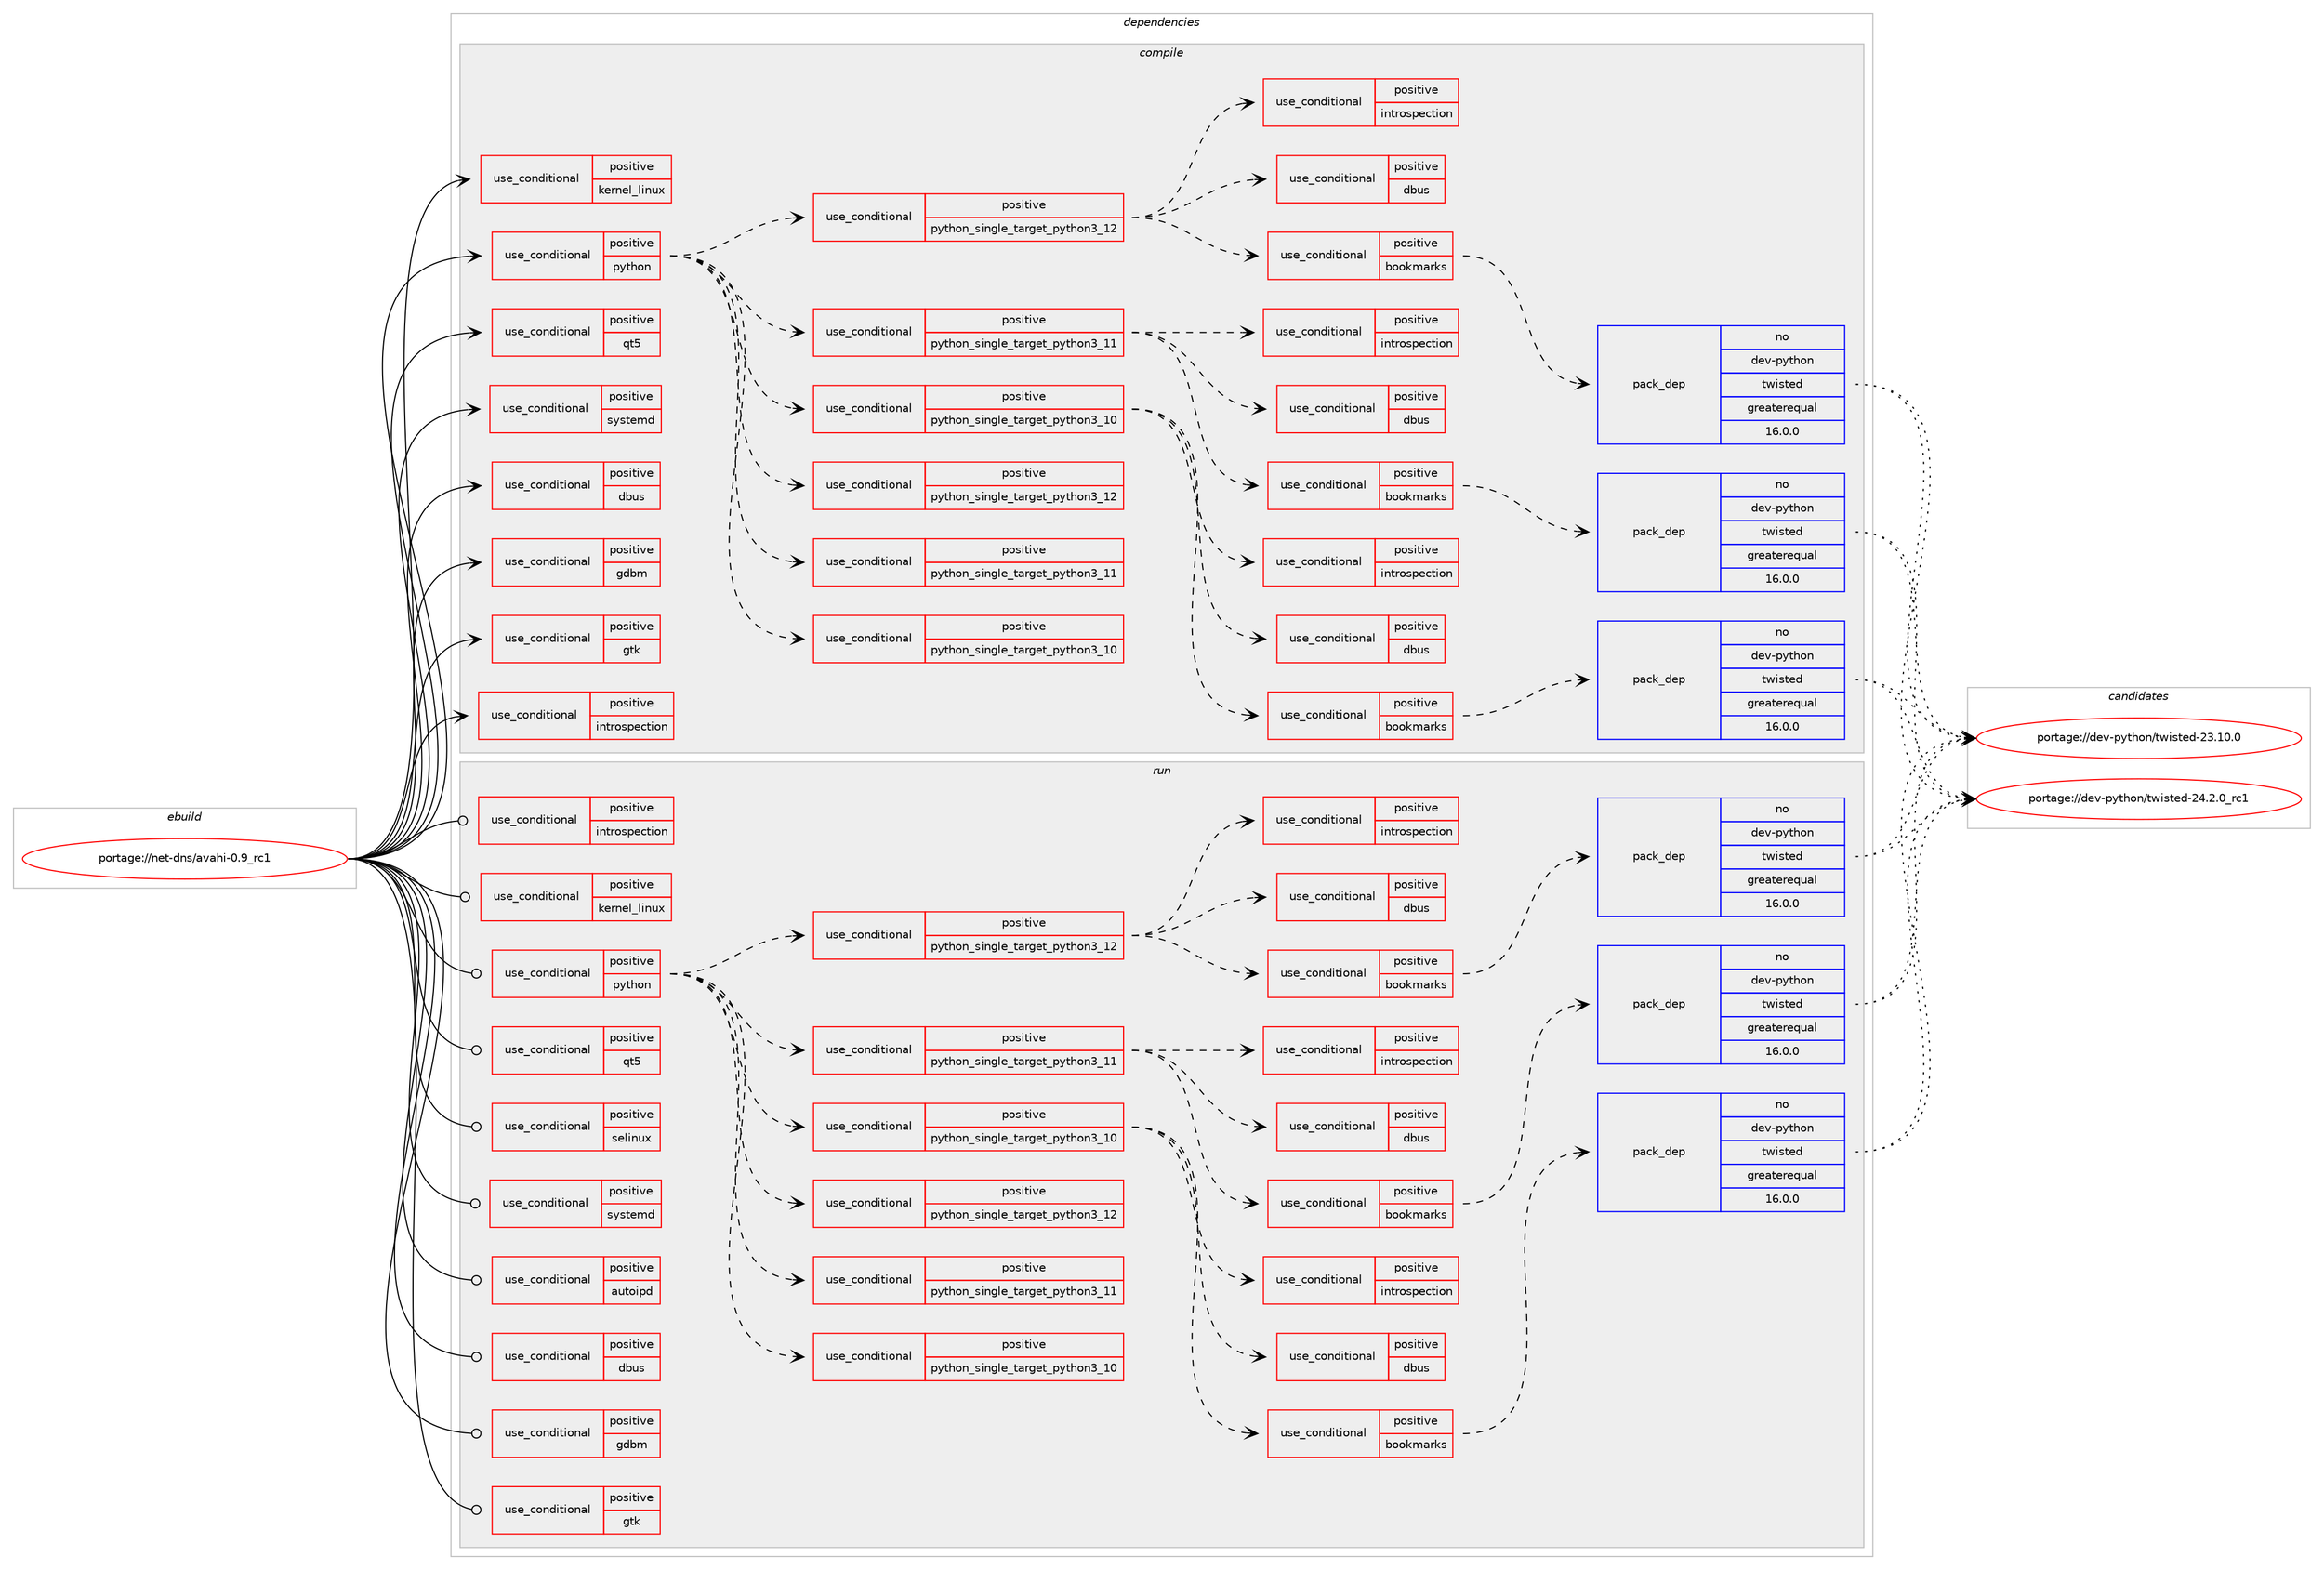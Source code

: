 digraph prolog {

# *************
# Graph options
# *************

newrank=true;
concentrate=true;
compound=true;
graph [rankdir=LR,fontname=Helvetica,fontsize=10,ranksep=1.5];#, ranksep=2.5, nodesep=0.2];
edge  [arrowhead=vee];
node  [fontname=Helvetica,fontsize=10];

# **********
# The ebuild
# **********

subgraph cluster_leftcol {
color=gray;
rank=same;
label=<<i>ebuild</i>>;
id [label="portage://net-dns/avahi-0.9_rc1", color=red, width=4, href="../net-dns/avahi-0.9_rc1.svg"];
}

# ****************
# The dependencies
# ****************

subgraph cluster_midcol {
color=gray;
label=<<i>dependencies</i>>;
subgraph cluster_compile {
fillcolor="#eeeeee";
style=filled;
label=<<i>compile</i>>;
subgraph cond710 {
dependency856 [label=<<TABLE BORDER="0" CELLBORDER="1" CELLSPACING="0" CELLPADDING="4"><TR><TD ROWSPAN="3" CELLPADDING="10">use_conditional</TD></TR><TR><TD>positive</TD></TR><TR><TD>dbus</TD></TR></TABLE>>, shape=none, color=red];
# *** BEGIN UNKNOWN DEPENDENCY TYPE (TODO) ***
# dependency856 -> package_dependency(portage://net-dns/avahi-0.9_rc1,install,no,sys-apps,dbus,none,[,,],[],[use(optenable(abi_x86_32),negative),use(optenable(abi_x86_64),negative),use(optenable(abi_x86_x32),negative),use(optenable(abi_mips_n32),negative),use(optenable(abi_mips_n64),negative),use(optenable(abi_mips_o32),negative),use(optenable(abi_s390_32),negative),use(optenable(abi_s390_64),negative)])
# *** END UNKNOWN DEPENDENCY TYPE (TODO) ***

}
id:e -> dependency856:w [weight=20,style="solid",arrowhead="vee"];
subgraph cond711 {
dependency857 [label=<<TABLE BORDER="0" CELLBORDER="1" CELLSPACING="0" CELLPADDING="4"><TR><TD ROWSPAN="3" CELLPADDING="10">use_conditional</TD></TR><TR><TD>positive</TD></TR><TR><TD>gdbm</TD></TR></TABLE>>, shape=none, color=red];
# *** BEGIN UNKNOWN DEPENDENCY TYPE (TODO) ***
# dependency857 -> package_dependency(portage://net-dns/avahi-0.9_rc1,install,no,sys-libs,gdbm,none,[,,],any_same_slot,[use(optenable(abi_x86_32),negative),use(optenable(abi_x86_64),negative),use(optenable(abi_x86_x32),negative),use(optenable(abi_mips_n32),negative),use(optenable(abi_mips_n64),negative),use(optenable(abi_mips_o32),negative),use(optenable(abi_s390_32),negative),use(optenable(abi_s390_64),negative)])
# *** END UNKNOWN DEPENDENCY TYPE (TODO) ***

}
id:e -> dependency857:w [weight=20,style="solid",arrowhead="vee"];
subgraph cond712 {
dependency858 [label=<<TABLE BORDER="0" CELLBORDER="1" CELLSPACING="0" CELLPADDING="4"><TR><TD ROWSPAN="3" CELLPADDING="10">use_conditional</TD></TR><TR><TD>positive</TD></TR><TR><TD>gtk</TD></TR></TABLE>>, shape=none, color=red];
# *** BEGIN UNKNOWN DEPENDENCY TYPE (TODO) ***
# dependency858 -> package_dependency(portage://net-dns/avahi-0.9_rc1,install,no,x11-libs,gtk+,none,[,,],[slot(3)],[use(optenable(abi_x86_32),negative),use(optenable(abi_x86_64),negative),use(optenable(abi_x86_x32),negative),use(optenable(abi_mips_n32),negative),use(optenable(abi_mips_n64),negative),use(optenable(abi_mips_o32),negative),use(optenable(abi_s390_32),negative),use(optenable(abi_s390_64),negative)])
# *** END UNKNOWN DEPENDENCY TYPE (TODO) ***

}
id:e -> dependency858:w [weight=20,style="solid",arrowhead="vee"];
subgraph cond713 {
dependency859 [label=<<TABLE BORDER="0" CELLBORDER="1" CELLSPACING="0" CELLPADDING="4"><TR><TD ROWSPAN="3" CELLPADDING="10">use_conditional</TD></TR><TR><TD>positive</TD></TR><TR><TD>introspection</TD></TR></TABLE>>, shape=none, color=red];
# *** BEGIN UNKNOWN DEPENDENCY TYPE (TODO) ***
# dependency859 -> package_dependency(portage://net-dns/avahi-0.9_rc1,install,no,dev-libs,gobject-introspection,none,[,,],any_same_slot,[])
# *** END UNKNOWN DEPENDENCY TYPE (TODO) ***

}
id:e -> dependency859:w [weight=20,style="solid",arrowhead="vee"];
subgraph cond714 {
dependency860 [label=<<TABLE BORDER="0" CELLBORDER="1" CELLSPACING="0" CELLPADDING="4"><TR><TD ROWSPAN="3" CELLPADDING="10">use_conditional</TD></TR><TR><TD>positive</TD></TR><TR><TD>kernel_linux</TD></TR></TABLE>>, shape=none, color=red];
# *** BEGIN UNKNOWN DEPENDENCY TYPE (TODO) ***
# dependency860 -> package_dependency(portage://net-dns/avahi-0.9_rc1,install,no,sys-libs,libcap,none,[,,],[],[])
# *** END UNKNOWN DEPENDENCY TYPE (TODO) ***

}
id:e -> dependency860:w [weight=20,style="solid",arrowhead="vee"];
subgraph cond715 {
dependency861 [label=<<TABLE BORDER="0" CELLBORDER="1" CELLSPACING="0" CELLPADDING="4"><TR><TD ROWSPAN="3" CELLPADDING="10">use_conditional</TD></TR><TR><TD>positive</TD></TR><TR><TD>python</TD></TR></TABLE>>, shape=none, color=red];
subgraph cond716 {
dependency862 [label=<<TABLE BORDER="0" CELLBORDER="1" CELLSPACING="0" CELLPADDING="4"><TR><TD ROWSPAN="3" CELLPADDING="10">use_conditional</TD></TR><TR><TD>positive</TD></TR><TR><TD>python_single_target_python3_10</TD></TR></TABLE>>, shape=none, color=red];
# *** BEGIN UNKNOWN DEPENDENCY TYPE (TODO) ***
# dependency862 -> package_dependency(portage://net-dns/avahi-0.9_rc1,install,no,dev-lang,python,none,[,,],[slot(3.10)],[use(enable(gdbm),none)])
# *** END UNKNOWN DEPENDENCY TYPE (TODO) ***

}
dependency861:e -> dependency862:w [weight=20,style="dashed",arrowhead="vee"];
subgraph cond717 {
dependency863 [label=<<TABLE BORDER="0" CELLBORDER="1" CELLSPACING="0" CELLPADDING="4"><TR><TD ROWSPAN="3" CELLPADDING="10">use_conditional</TD></TR><TR><TD>positive</TD></TR><TR><TD>python_single_target_python3_11</TD></TR></TABLE>>, shape=none, color=red];
# *** BEGIN UNKNOWN DEPENDENCY TYPE (TODO) ***
# dependency863 -> package_dependency(portage://net-dns/avahi-0.9_rc1,install,no,dev-lang,python,none,[,,],[slot(3.11)],[use(enable(gdbm),none)])
# *** END UNKNOWN DEPENDENCY TYPE (TODO) ***

}
dependency861:e -> dependency863:w [weight=20,style="dashed",arrowhead="vee"];
subgraph cond718 {
dependency864 [label=<<TABLE BORDER="0" CELLBORDER="1" CELLSPACING="0" CELLPADDING="4"><TR><TD ROWSPAN="3" CELLPADDING="10">use_conditional</TD></TR><TR><TD>positive</TD></TR><TR><TD>python_single_target_python3_12</TD></TR></TABLE>>, shape=none, color=red];
# *** BEGIN UNKNOWN DEPENDENCY TYPE (TODO) ***
# dependency864 -> package_dependency(portage://net-dns/avahi-0.9_rc1,install,no,dev-lang,python,none,[,,],[slot(3.12)],[use(enable(gdbm),none)])
# *** END UNKNOWN DEPENDENCY TYPE (TODO) ***

}
dependency861:e -> dependency864:w [weight=20,style="dashed",arrowhead="vee"];
subgraph cond719 {
dependency865 [label=<<TABLE BORDER="0" CELLBORDER="1" CELLSPACING="0" CELLPADDING="4"><TR><TD ROWSPAN="3" CELLPADDING="10">use_conditional</TD></TR><TR><TD>positive</TD></TR><TR><TD>python_single_target_python3_10</TD></TR></TABLE>>, shape=none, color=red];
subgraph cond720 {
dependency866 [label=<<TABLE BORDER="0" CELLBORDER="1" CELLSPACING="0" CELLPADDING="4"><TR><TD ROWSPAN="3" CELLPADDING="10">use_conditional</TD></TR><TR><TD>positive</TD></TR><TR><TD>bookmarks</TD></TR></TABLE>>, shape=none, color=red];
subgraph pack133 {
dependency867 [label=<<TABLE BORDER="0" CELLBORDER="1" CELLSPACING="0" CELLPADDING="4" WIDTH="220"><TR><TD ROWSPAN="6" CELLPADDING="30">pack_dep</TD></TR><TR><TD WIDTH="110">no</TD></TR><TR><TD>dev-python</TD></TR><TR><TD>twisted</TD></TR><TR><TD>greaterequal</TD></TR><TR><TD>16.0.0</TD></TR></TABLE>>, shape=none, color=blue];
}
dependency866:e -> dependency867:w [weight=20,style="dashed",arrowhead="vee"];
}
dependency865:e -> dependency866:w [weight=20,style="dashed",arrowhead="vee"];
subgraph cond721 {
dependency868 [label=<<TABLE BORDER="0" CELLBORDER="1" CELLSPACING="0" CELLPADDING="4"><TR><TD ROWSPAN="3" CELLPADDING="10">use_conditional</TD></TR><TR><TD>positive</TD></TR><TR><TD>dbus</TD></TR></TABLE>>, shape=none, color=red];
# *** BEGIN UNKNOWN DEPENDENCY TYPE (TODO) ***
# dependency868 -> package_dependency(portage://net-dns/avahi-0.9_rc1,install,no,dev-python,dbus-python,none,[,,],[],[use(enable(python_targets_python3_10),negative)])
# *** END UNKNOWN DEPENDENCY TYPE (TODO) ***

}
dependency865:e -> dependency868:w [weight=20,style="dashed",arrowhead="vee"];
subgraph cond722 {
dependency869 [label=<<TABLE BORDER="0" CELLBORDER="1" CELLSPACING="0" CELLPADDING="4"><TR><TD ROWSPAN="3" CELLPADDING="10">use_conditional</TD></TR><TR><TD>positive</TD></TR><TR><TD>introspection</TD></TR></TABLE>>, shape=none, color=red];
# *** BEGIN UNKNOWN DEPENDENCY TYPE (TODO) ***
# dependency869 -> package_dependency(portage://net-dns/avahi-0.9_rc1,install,no,dev-python,pygobject,none,[,,],[slot(3)],[use(enable(python_targets_python3_10),negative)])
# *** END UNKNOWN DEPENDENCY TYPE (TODO) ***

}
dependency865:e -> dependency869:w [weight=20,style="dashed",arrowhead="vee"];
}
dependency861:e -> dependency865:w [weight=20,style="dashed",arrowhead="vee"];
subgraph cond723 {
dependency870 [label=<<TABLE BORDER="0" CELLBORDER="1" CELLSPACING="0" CELLPADDING="4"><TR><TD ROWSPAN="3" CELLPADDING="10">use_conditional</TD></TR><TR><TD>positive</TD></TR><TR><TD>python_single_target_python3_11</TD></TR></TABLE>>, shape=none, color=red];
subgraph cond724 {
dependency871 [label=<<TABLE BORDER="0" CELLBORDER="1" CELLSPACING="0" CELLPADDING="4"><TR><TD ROWSPAN="3" CELLPADDING="10">use_conditional</TD></TR><TR><TD>positive</TD></TR><TR><TD>bookmarks</TD></TR></TABLE>>, shape=none, color=red];
subgraph pack134 {
dependency872 [label=<<TABLE BORDER="0" CELLBORDER="1" CELLSPACING="0" CELLPADDING="4" WIDTH="220"><TR><TD ROWSPAN="6" CELLPADDING="30">pack_dep</TD></TR><TR><TD WIDTH="110">no</TD></TR><TR><TD>dev-python</TD></TR><TR><TD>twisted</TD></TR><TR><TD>greaterequal</TD></TR><TR><TD>16.0.0</TD></TR></TABLE>>, shape=none, color=blue];
}
dependency871:e -> dependency872:w [weight=20,style="dashed",arrowhead="vee"];
}
dependency870:e -> dependency871:w [weight=20,style="dashed",arrowhead="vee"];
subgraph cond725 {
dependency873 [label=<<TABLE BORDER="0" CELLBORDER="1" CELLSPACING="0" CELLPADDING="4"><TR><TD ROWSPAN="3" CELLPADDING="10">use_conditional</TD></TR><TR><TD>positive</TD></TR><TR><TD>dbus</TD></TR></TABLE>>, shape=none, color=red];
# *** BEGIN UNKNOWN DEPENDENCY TYPE (TODO) ***
# dependency873 -> package_dependency(portage://net-dns/avahi-0.9_rc1,install,no,dev-python,dbus-python,none,[,,],[],[use(enable(python_targets_python3_11),negative)])
# *** END UNKNOWN DEPENDENCY TYPE (TODO) ***

}
dependency870:e -> dependency873:w [weight=20,style="dashed",arrowhead="vee"];
subgraph cond726 {
dependency874 [label=<<TABLE BORDER="0" CELLBORDER="1" CELLSPACING="0" CELLPADDING="4"><TR><TD ROWSPAN="3" CELLPADDING="10">use_conditional</TD></TR><TR><TD>positive</TD></TR><TR><TD>introspection</TD></TR></TABLE>>, shape=none, color=red];
# *** BEGIN UNKNOWN DEPENDENCY TYPE (TODO) ***
# dependency874 -> package_dependency(portage://net-dns/avahi-0.9_rc1,install,no,dev-python,pygobject,none,[,,],[slot(3)],[use(enable(python_targets_python3_11),negative)])
# *** END UNKNOWN DEPENDENCY TYPE (TODO) ***

}
dependency870:e -> dependency874:w [weight=20,style="dashed",arrowhead="vee"];
}
dependency861:e -> dependency870:w [weight=20,style="dashed",arrowhead="vee"];
subgraph cond727 {
dependency875 [label=<<TABLE BORDER="0" CELLBORDER="1" CELLSPACING="0" CELLPADDING="4"><TR><TD ROWSPAN="3" CELLPADDING="10">use_conditional</TD></TR><TR><TD>positive</TD></TR><TR><TD>python_single_target_python3_12</TD></TR></TABLE>>, shape=none, color=red];
subgraph cond728 {
dependency876 [label=<<TABLE BORDER="0" CELLBORDER="1" CELLSPACING="0" CELLPADDING="4"><TR><TD ROWSPAN="3" CELLPADDING="10">use_conditional</TD></TR><TR><TD>positive</TD></TR><TR><TD>bookmarks</TD></TR></TABLE>>, shape=none, color=red];
subgraph pack135 {
dependency877 [label=<<TABLE BORDER="0" CELLBORDER="1" CELLSPACING="0" CELLPADDING="4" WIDTH="220"><TR><TD ROWSPAN="6" CELLPADDING="30">pack_dep</TD></TR><TR><TD WIDTH="110">no</TD></TR><TR><TD>dev-python</TD></TR><TR><TD>twisted</TD></TR><TR><TD>greaterequal</TD></TR><TR><TD>16.0.0</TD></TR></TABLE>>, shape=none, color=blue];
}
dependency876:e -> dependency877:w [weight=20,style="dashed",arrowhead="vee"];
}
dependency875:e -> dependency876:w [weight=20,style="dashed",arrowhead="vee"];
subgraph cond729 {
dependency878 [label=<<TABLE BORDER="0" CELLBORDER="1" CELLSPACING="0" CELLPADDING="4"><TR><TD ROWSPAN="3" CELLPADDING="10">use_conditional</TD></TR><TR><TD>positive</TD></TR><TR><TD>dbus</TD></TR></TABLE>>, shape=none, color=red];
# *** BEGIN UNKNOWN DEPENDENCY TYPE (TODO) ***
# dependency878 -> package_dependency(portage://net-dns/avahi-0.9_rc1,install,no,dev-python,dbus-python,none,[,,],[],[use(enable(python_targets_python3_12),negative)])
# *** END UNKNOWN DEPENDENCY TYPE (TODO) ***

}
dependency875:e -> dependency878:w [weight=20,style="dashed",arrowhead="vee"];
subgraph cond730 {
dependency879 [label=<<TABLE BORDER="0" CELLBORDER="1" CELLSPACING="0" CELLPADDING="4"><TR><TD ROWSPAN="3" CELLPADDING="10">use_conditional</TD></TR><TR><TD>positive</TD></TR><TR><TD>introspection</TD></TR></TABLE>>, shape=none, color=red];
# *** BEGIN UNKNOWN DEPENDENCY TYPE (TODO) ***
# dependency879 -> package_dependency(portage://net-dns/avahi-0.9_rc1,install,no,dev-python,pygobject,none,[,,],[slot(3)],[use(enable(python_targets_python3_12),negative)])
# *** END UNKNOWN DEPENDENCY TYPE (TODO) ***

}
dependency875:e -> dependency879:w [weight=20,style="dashed",arrowhead="vee"];
}
dependency861:e -> dependency875:w [weight=20,style="dashed",arrowhead="vee"];
}
id:e -> dependency861:w [weight=20,style="solid",arrowhead="vee"];
subgraph cond731 {
dependency880 [label=<<TABLE BORDER="0" CELLBORDER="1" CELLSPACING="0" CELLPADDING="4"><TR><TD ROWSPAN="3" CELLPADDING="10">use_conditional</TD></TR><TR><TD>positive</TD></TR><TR><TD>qt5</TD></TR></TABLE>>, shape=none, color=red];
# *** BEGIN UNKNOWN DEPENDENCY TYPE (TODO) ***
# dependency880 -> package_dependency(portage://net-dns/avahi-0.9_rc1,install,no,dev-qt,qtcore,none,[,,],[slot(5)],[])
# *** END UNKNOWN DEPENDENCY TYPE (TODO) ***

}
id:e -> dependency880:w [weight=20,style="solid",arrowhead="vee"];
subgraph cond732 {
dependency881 [label=<<TABLE BORDER="0" CELLBORDER="1" CELLSPACING="0" CELLPADDING="4"><TR><TD ROWSPAN="3" CELLPADDING="10">use_conditional</TD></TR><TR><TD>positive</TD></TR><TR><TD>systemd</TD></TR></TABLE>>, shape=none, color=red];
# *** BEGIN UNKNOWN DEPENDENCY TYPE (TODO) ***
# dependency881 -> package_dependency(portage://net-dns/avahi-0.9_rc1,install,no,sys-apps,systemd,none,[,,],any_same_slot,[use(optenable(abi_x86_32),negative),use(optenable(abi_x86_64),negative),use(optenable(abi_x86_x32),negative),use(optenable(abi_mips_n32),negative),use(optenable(abi_mips_n64),negative),use(optenable(abi_mips_o32),negative),use(optenable(abi_s390_32),negative),use(optenable(abi_s390_64),negative)])
# *** END UNKNOWN DEPENDENCY TYPE (TODO) ***

}
id:e -> dependency881:w [weight=20,style="solid",arrowhead="vee"];
# *** BEGIN UNKNOWN DEPENDENCY TYPE (TODO) ***
# id -> package_dependency(portage://net-dns/avahi-0.9_rc1,install,no,dev-libs,expat,none,[,,],[],[])
# *** END UNKNOWN DEPENDENCY TYPE (TODO) ***

# *** BEGIN UNKNOWN DEPENDENCY TYPE (TODO) ***
# id -> package_dependency(portage://net-dns/avahi-0.9_rc1,install,no,dev-libs,glib,none,[,,],[slot(2)],[use(optenable(abi_x86_32),negative),use(optenable(abi_x86_64),negative),use(optenable(abi_x86_x32),negative),use(optenable(abi_mips_n32),negative),use(optenable(abi_mips_n64),negative),use(optenable(abi_mips_o32),negative),use(optenable(abi_s390_32),negative),use(optenable(abi_s390_64),negative)])
# *** END UNKNOWN DEPENDENCY TYPE (TODO) ***

# *** BEGIN UNKNOWN DEPENDENCY TYPE (TODO) ***
# id -> package_dependency(portage://net-dns/avahi-0.9_rc1,install,no,dev-libs,libdaemon,none,[,,],[],[])
# *** END UNKNOWN DEPENDENCY TYPE (TODO) ***

# *** BEGIN UNKNOWN DEPENDENCY TYPE (TODO) ***
# id -> package_dependency(portage://net-dns/avahi-0.9_rc1,install,no,dev-libs,libevent,none,[,,],any_same_slot,[use(optenable(abi_x86_32),negative),use(optenable(abi_x86_64),negative),use(optenable(abi_x86_x32),negative),use(optenable(abi_mips_n32),negative),use(optenable(abi_mips_n64),negative),use(optenable(abi_mips_o32),negative),use(optenable(abi_s390_32),negative),use(optenable(abi_s390_64),negative)])
# *** END UNKNOWN DEPENDENCY TYPE (TODO) ***

}
subgraph cluster_compileandrun {
fillcolor="#eeeeee";
style=filled;
label=<<i>compile and run</i>>;
}
subgraph cluster_run {
fillcolor="#eeeeee";
style=filled;
label=<<i>run</i>>;
subgraph cond733 {
dependency882 [label=<<TABLE BORDER="0" CELLBORDER="1" CELLSPACING="0" CELLPADDING="4"><TR><TD ROWSPAN="3" CELLPADDING="10">use_conditional</TD></TR><TR><TD>positive</TD></TR><TR><TD>autoipd</TD></TR></TABLE>>, shape=none, color=red];
# *** BEGIN UNKNOWN DEPENDENCY TYPE (TODO) ***
# dependency882 -> package_dependency(portage://net-dns/avahi-0.9_rc1,run,no,acct-user,avahi-autoipd,none,[,,],[],[])
# *** END UNKNOWN DEPENDENCY TYPE (TODO) ***

# *** BEGIN UNKNOWN DEPENDENCY TYPE (TODO) ***
# dependency882 -> package_dependency(portage://net-dns/avahi-0.9_rc1,run,no,acct-group,avahi-autoipd,none,[,,],[],[])
# *** END UNKNOWN DEPENDENCY TYPE (TODO) ***

}
id:e -> dependency882:w [weight=20,style="solid",arrowhead="odot"];
subgraph cond734 {
dependency883 [label=<<TABLE BORDER="0" CELLBORDER="1" CELLSPACING="0" CELLPADDING="4"><TR><TD ROWSPAN="3" CELLPADDING="10">use_conditional</TD></TR><TR><TD>positive</TD></TR><TR><TD>dbus</TD></TR></TABLE>>, shape=none, color=red];
# *** BEGIN UNKNOWN DEPENDENCY TYPE (TODO) ***
# dependency883 -> package_dependency(portage://net-dns/avahi-0.9_rc1,run,no,sys-apps,dbus,none,[,,],[],[use(optenable(abi_x86_32),negative),use(optenable(abi_x86_64),negative),use(optenable(abi_x86_x32),negative),use(optenable(abi_mips_n32),negative),use(optenable(abi_mips_n64),negative),use(optenable(abi_mips_o32),negative),use(optenable(abi_s390_32),negative),use(optenable(abi_s390_64),negative)])
# *** END UNKNOWN DEPENDENCY TYPE (TODO) ***

}
id:e -> dependency883:w [weight=20,style="solid",arrowhead="odot"];
subgraph cond735 {
dependency884 [label=<<TABLE BORDER="0" CELLBORDER="1" CELLSPACING="0" CELLPADDING="4"><TR><TD ROWSPAN="3" CELLPADDING="10">use_conditional</TD></TR><TR><TD>positive</TD></TR><TR><TD>gdbm</TD></TR></TABLE>>, shape=none, color=red];
# *** BEGIN UNKNOWN DEPENDENCY TYPE (TODO) ***
# dependency884 -> package_dependency(portage://net-dns/avahi-0.9_rc1,run,no,sys-libs,gdbm,none,[,,],any_same_slot,[use(optenable(abi_x86_32),negative),use(optenable(abi_x86_64),negative),use(optenable(abi_x86_x32),negative),use(optenable(abi_mips_n32),negative),use(optenable(abi_mips_n64),negative),use(optenable(abi_mips_o32),negative),use(optenable(abi_s390_32),negative),use(optenable(abi_s390_64),negative)])
# *** END UNKNOWN DEPENDENCY TYPE (TODO) ***

}
id:e -> dependency884:w [weight=20,style="solid",arrowhead="odot"];
subgraph cond736 {
dependency885 [label=<<TABLE BORDER="0" CELLBORDER="1" CELLSPACING="0" CELLPADDING="4"><TR><TD ROWSPAN="3" CELLPADDING="10">use_conditional</TD></TR><TR><TD>positive</TD></TR><TR><TD>gtk</TD></TR></TABLE>>, shape=none, color=red];
# *** BEGIN UNKNOWN DEPENDENCY TYPE (TODO) ***
# dependency885 -> package_dependency(portage://net-dns/avahi-0.9_rc1,run,no,x11-libs,gtk+,none,[,,],[slot(3)],[use(optenable(abi_x86_32),negative),use(optenable(abi_x86_64),negative),use(optenable(abi_x86_x32),negative),use(optenable(abi_mips_n32),negative),use(optenable(abi_mips_n64),negative),use(optenable(abi_mips_o32),negative),use(optenable(abi_s390_32),negative),use(optenable(abi_s390_64),negative)])
# *** END UNKNOWN DEPENDENCY TYPE (TODO) ***

}
id:e -> dependency885:w [weight=20,style="solid",arrowhead="odot"];
subgraph cond737 {
dependency886 [label=<<TABLE BORDER="0" CELLBORDER="1" CELLSPACING="0" CELLPADDING="4"><TR><TD ROWSPAN="3" CELLPADDING="10">use_conditional</TD></TR><TR><TD>positive</TD></TR><TR><TD>introspection</TD></TR></TABLE>>, shape=none, color=red];
# *** BEGIN UNKNOWN DEPENDENCY TYPE (TODO) ***
# dependency886 -> package_dependency(portage://net-dns/avahi-0.9_rc1,run,no,dev-libs,gobject-introspection,none,[,,],any_same_slot,[])
# *** END UNKNOWN DEPENDENCY TYPE (TODO) ***

}
id:e -> dependency886:w [weight=20,style="solid",arrowhead="odot"];
subgraph cond738 {
dependency887 [label=<<TABLE BORDER="0" CELLBORDER="1" CELLSPACING="0" CELLPADDING="4"><TR><TD ROWSPAN="3" CELLPADDING="10">use_conditional</TD></TR><TR><TD>positive</TD></TR><TR><TD>kernel_linux</TD></TR></TABLE>>, shape=none, color=red];
# *** BEGIN UNKNOWN DEPENDENCY TYPE (TODO) ***
# dependency887 -> package_dependency(portage://net-dns/avahi-0.9_rc1,run,no,sys-libs,libcap,none,[,,],[],[])
# *** END UNKNOWN DEPENDENCY TYPE (TODO) ***

}
id:e -> dependency887:w [weight=20,style="solid",arrowhead="odot"];
subgraph cond739 {
dependency888 [label=<<TABLE BORDER="0" CELLBORDER="1" CELLSPACING="0" CELLPADDING="4"><TR><TD ROWSPAN="3" CELLPADDING="10">use_conditional</TD></TR><TR><TD>positive</TD></TR><TR><TD>python</TD></TR></TABLE>>, shape=none, color=red];
subgraph cond740 {
dependency889 [label=<<TABLE BORDER="0" CELLBORDER="1" CELLSPACING="0" CELLPADDING="4"><TR><TD ROWSPAN="3" CELLPADDING="10">use_conditional</TD></TR><TR><TD>positive</TD></TR><TR><TD>python_single_target_python3_10</TD></TR></TABLE>>, shape=none, color=red];
# *** BEGIN UNKNOWN DEPENDENCY TYPE (TODO) ***
# dependency889 -> package_dependency(portage://net-dns/avahi-0.9_rc1,run,no,dev-lang,python,none,[,,],[slot(3.10)],[use(enable(gdbm),none)])
# *** END UNKNOWN DEPENDENCY TYPE (TODO) ***

}
dependency888:e -> dependency889:w [weight=20,style="dashed",arrowhead="vee"];
subgraph cond741 {
dependency890 [label=<<TABLE BORDER="0" CELLBORDER="1" CELLSPACING="0" CELLPADDING="4"><TR><TD ROWSPAN="3" CELLPADDING="10">use_conditional</TD></TR><TR><TD>positive</TD></TR><TR><TD>python_single_target_python3_11</TD></TR></TABLE>>, shape=none, color=red];
# *** BEGIN UNKNOWN DEPENDENCY TYPE (TODO) ***
# dependency890 -> package_dependency(portage://net-dns/avahi-0.9_rc1,run,no,dev-lang,python,none,[,,],[slot(3.11)],[use(enable(gdbm),none)])
# *** END UNKNOWN DEPENDENCY TYPE (TODO) ***

}
dependency888:e -> dependency890:w [weight=20,style="dashed",arrowhead="vee"];
subgraph cond742 {
dependency891 [label=<<TABLE BORDER="0" CELLBORDER="1" CELLSPACING="0" CELLPADDING="4"><TR><TD ROWSPAN="3" CELLPADDING="10">use_conditional</TD></TR><TR><TD>positive</TD></TR><TR><TD>python_single_target_python3_12</TD></TR></TABLE>>, shape=none, color=red];
# *** BEGIN UNKNOWN DEPENDENCY TYPE (TODO) ***
# dependency891 -> package_dependency(portage://net-dns/avahi-0.9_rc1,run,no,dev-lang,python,none,[,,],[slot(3.12)],[use(enable(gdbm),none)])
# *** END UNKNOWN DEPENDENCY TYPE (TODO) ***

}
dependency888:e -> dependency891:w [weight=20,style="dashed",arrowhead="vee"];
subgraph cond743 {
dependency892 [label=<<TABLE BORDER="0" CELLBORDER="1" CELLSPACING="0" CELLPADDING="4"><TR><TD ROWSPAN="3" CELLPADDING="10">use_conditional</TD></TR><TR><TD>positive</TD></TR><TR><TD>python_single_target_python3_10</TD></TR></TABLE>>, shape=none, color=red];
subgraph cond744 {
dependency893 [label=<<TABLE BORDER="0" CELLBORDER="1" CELLSPACING="0" CELLPADDING="4"><TR><TD ROWSPAN="3" CELLPADDING="10">use_conditional</TD></TR><TR><TD>positive</TD></TR><TR><TD>bookmarks</TD></TR></TABLE>>, shape=none, color=red];
subgraph pack136 {
dependency894 [label=<<TABLE BORDER="0" CELLBORDER="1" CELLSPACING="0" CELLPADDING="4" WIDTH="220"><TR><TD ROWSPAN="6" CELLPADDING="30">pack_dep</TD></TR><TR><TD WIDTH="110">no</TD></TR><TR><TD>dev-python</TD></TR><TR><TD>twisted</TD></TR><TR><TD>greaterequal</TD></TR><TR><TD>16.0.0</TD></TR></TABLE>>, shape=none, color=blue];
}
dependency893:e -> dependency894:w [weight=20,style="dashed",arrowhead="vee"];
}
dependency892:e -> dependency893:w [weight=20,style="dashed",arrowhead="vee"];
subgraph cond745 {
dependency895 [label=<<TABLE BORDER="0" CELLBORDER="1" CELLSPACING="0" CELLPADDING="4"><TR><TD ROWSPAN="3" CELLPADDING="10">use_conditional</TD></TR><TR><TD>positive</TD></TR><TR><TD>dbus</TD></TR></TABLE>>, shape=none, color=red];
# *** BEGIN UNKNOWN DEPENDENCY TYPE (TODO) ***
# dependency895 -> package_dependency(portage://net-dns/avahi-0.9_rc1,run,no,dev-python,dbus-python,none,[,,],[],[use(enable(python_targets_python3_10),negative)])
# *** END UNKNOWN DEPENDENCY TYPE (TODO) ***

}
dependency892:e -> dependency895:w [weight=20,style="dashed",arrowhead="vee"];
subgraph cond746 {
dependency896 [label=<<TABLE BORDER="0" CELLBORDER="1" CELLSPACING="0" CELLPADDING="4"><TR><TD ROWSPAN="3" CELLPADDING="10">use_conditional</TD></TR><TR><TD>positive</TD></TR><TR><TD>introspection</TD></TR></TABLE>>, shape=none, color=red];
# *** BEGIN UNKNOWN DEPENDENCY TYPE (TODO) ***
# dependency896 -> package_dependency(portage://net-dns/avahi-0.9_rc1,run,no,dev-python,pygobject,none,[,,],[slot(3)],[use(enable(python_targets_python3_10),negative)])
# *** END UNKNOWN DEPENDENCY TYPE (TODO) ***

}
dependency892:e -> dependency896:w [weight=20,style="dashed",arrowhead="vee"];
}
dependency888:e -> dependency892:w [weight=20,style="dashed",arrowhead="vee"];
subgraph cond747 {
dependency897 [label=<<TABLE BORDER="0" CELLBORDER="1" CELLSPACING="0" CELLPADDING="4"><TR><TD ROWSPAN="3" CELLPADDING="10">use_conditional</TD></TR><TR><TD>positive</TD></TR><TR><TD>python_single_target_python3_11</TD></TR></TABLE>>, shape=none, color=red];
subgraph cond748 {
dependency898 [label=<<TABLE BORDER="0" CELLBORDER="1" CELLSPACING="0" CELLPADDING="4"><TR><TD ROWSPAN="3" CELLPADDING="10">use_conditional</TD></TR><TR><TD>positive</TD></TR><TR><TD>bookmarks</TD></TR></TABLE>>, shape=none, color=red];
subgraph pack137 {
dependency899 [label=<<TABLE BORDER="0" CELLBORDER="1" CELLSPACING="0" CELLPADDING="4" WIDTH="220"><TR><TD ROWSPAN="6" CELLPADDING="30">pack_dep</TD></TR><TR><TD WIDTH="110">no</TD></TR><TR><TD>dev-python</TD></TR><TR><TD>twisted</TD></TR><TR><TD>greaterequal</TD></TR><TR><TD>16.0.0</TD></TR></TABLE>>, shape=none, color=blue];
}
dependency898:e -> dependency899:w [weight=20,style="dashed",arrowhead="vee"];
}
dependency897:e -> dependency898:w [weight=20,style="dashed",arrowhead="vee"];
subgraph cond749 {
dependency900 [label=<<TABLE BORDER="0" CELLBORDER="1" CELLSPACING="0" CELLPADDING="4"><TR><TD ROWSPAN="3" CELLPADDING="10">use_conditional</TD></TR><TR><TD>positive</TD></TR><TR><TD>dbus</TD></TR></TABLE>>, shape=none, color=red];
# *** BEGIN UNKNOWN DEPENDENCY TYPE (TODO) ***
# dependency900 -> package_dependency(portage://net-dns/avahi-0.9_rc1,run,no,dev-python,dbus-python,none,[,,],[],[use(enable(python_targets_python3_11),negative)])
# *** END UNKNOWN DEPENDENCY TYPE (TODO) ***

}
dependency897:e -> dependency900:w [weight=20,style="dashed",arrowhead="vee"];
subgraph cond750 {
dependency901 [label=<<TABLE BORDER="0" CELLBORDER="1" CELLSPACING="0" CELLPADDING="4"><TR><TD ROWSPAN="3" CELLPADDING="10">use_conditional</TD></TR><TR><TD>positive</TD></TR><TR><TD>introspection</TD></TR></TABLE>>, shape=none, color=red];
# *** BEGIN UNKNOWN DEPENDENCY TYPE (TODO) ***
# dependency901 -> package_dependency(portage://net-dns/avahi-0.9_rc1,run,no,dev-python,pygobject,none,[,,],[slot(3)],[use(enable(python_targets_python3_11),negative)])
# *** END UNKNOWN DEPENDENCY TYPE (TODO) ***

}
dependency897:e -> dependency901:w [weight=20,style="dashed",arrowhead="vee"];
}
dependency888:e -> dependency897:w [weight=20,style="dashed",arrowhead="vee"];
subgraph cond751 {
dependency902 [label=<<TABLE BORDER="0" CELLBORDER="1" CELLSPACING="0" CELLPADDING="4"><TR><TD ROWSPAN="3" CELLPADDING="10">use_conditional</TD></TR><TR><TD>positive</TD></TR><TR><TD>python_single_target_python3_12</TD></TR></TABLE>>, shape=none, color=red];
subgraph cond752 {
dependency903 [label=<<TABLE BORDER="0" CELLBORDER="1" CELLSPACING="0" CELLPADDING="4"><TR><TD ROWSPAN="3" CELLPADDING="10">use_conditional</TD></TR><TR><TD>positive</TD></TR><TR><TD>bookmarks</TD></TR></TABLE>>, shape=none, color=red];
subgraph pack138 {
dependency904 [label=<<TABLE BORDER="0" CELLBORDER="1" CELLSPACING="0" CELLPADDING="4" WIDTH="220"><TR><TD ROWSPAN="6" CELLPADDING="30">pack_dep</TD></TR><TR><TD WIDTH="110">no</TD></TR><TR><TD>dev-python</TD></TR><TR><TD>twisted</TD></TR><TR><TD>greaterequal</TD></TR><TR><TD>16.0.0</TD></TR></TABLE>>, shape=none, color=blue];
}
dependency903:e -> dependency904:w [weight=20,style="dashed",arrowhead="vee"];
}
dependency902:e -> dependency903:w [weight=20,style="dashed",arrowhead="vee"];
subgraph cond753 {
dependency905 [label=<<TABLE BORDER="0" CELLBORDER="1" CELLSPACING="0" CELLPADDING="4"><TR><TD ROWSPAN="3" CELLPADDING="10">use_conditional</TD></TR><TR><TD>positive</TD></TR><TR><TD>dbus</TD></TR></TABLE>>, shape=none, color=red];
# *** BEGIN UNKNOWN DEPENDENCY TYPE (TODO) ***
# dependency905 -> package_dependency(portage://net-dns/avahi-0.9_rc1,run,no,dev-python,dbus-python,none,[,,],[],[use(enable(python_targets_python3_12),negative)])
# *** END UNKNOWN DEPENDENCY TYPE (TODO) ***

}
dependency902:e -> dependency905:w [weight=20,style="dashed",arrowhead="vee"];
subgraph cond754 {
dependency906 [label=<<TABLE BORDER="0" CELLBORDER="1" CELLSPACING="0" CELLPADDING="4"><TR><TD ROWSPAN="3" CELLPADDING="10">use_conditional</TD></TR><TR><TD>positive</TD></TR><TR><TD>introspection</TD></TR></TABLE>>, shape=none, color=red];
# *** BEGIN UNKNOWN DEPENDENCY TYPE (TODO) ***
# dependency906 -> package_dependency(portage://net-dns/avahi-0.9_rc1,run,no,dev-python,pygobject,none,[,,],[slot(3)],[use(enable(python_targets_python3_12),negative)])
# *** END UNKNOWN DEPENDENCY TYPE (TODO) ***

}
dependency902:e -> dependency906:w [weight=20,style="dashed",arrowhead="vee"];
}
dependency888:e -> dependency902:w [weight=20,style="dashed",arrowhead="vee"];
}
id:e -> dependency888:w [weight=20,style="solid",arrowhead="odot"];
subgraph cond755 {
dependency907 [label=<<TABLE BORDER="0" CELLBORDER="1" CELLSPACING="0" CELLPADDING="4"><TR><TD ROWSPAN="3" CELLPADDING="10">use_conditional</TD></TR><TR><TD>positive</TD></TR><TR><TD>qt5</TD></TR></TABLE>>, shape=none, color=red];
# *** BEGIN UNKNOWN DEPENDENCY TYPE (TODO) ***
# dependency907 -> package_dependency(portage://net-dns/avahi-0.9_rc1,run,no,dev-qt,qtcore,none,[,,],[slot(5)],[])
# *** END UNKNOWN DEPENDENCY TYPE (TODO) ***

}
id:e -> dependency907:w [weight=20,style="solid",arrowhead="odot"];
subgraph cond756 {
dependency908 [label=<<TABLE BORDER="0" CELLBORDER="1" CELLSPACING="0" CELLPADDING="4"><TR><TD ROWSPAN="3" CELLPADDING="10">use_conditional</TD></TR><TR><TD>positive</TD></TR><TR><TD>selinux</TD></TR></TABLE>>, shape=none, color=red];
# *** BEGIN UNKNOWN DEPENDENCY TYPE (TODO) ***
# dependency908 -> package_dependency(portage://net-dns/avahi-0.9_rc1,run,no,sec-policy,selinux-avahi,none,[,,],[],[])
# *** END UNKNOWN DEPENDENCY TYPE (TODO) ***

}
id:e -> dependency908:w [weight=20,style="solid",arrowhead="odot"];
subgraph cond757 {
dependency909 [label=<<TABLE BORDER="0" CELLBORDER="1" CELLSPACING="0" CELLPADDING="4"><TR><TD ROWSPAN="3" CELLPADDING="10">use_conditional</TD></TR><TR><TD>positive</TD></TR><TR><TD>systemd</TD></TR></TABLE>>, shape=none, color=red];
# *** BEGIN UNKNOWN DEPENDENCY TYPE (TODO) ***
# dependency909 -> package_dependency(portage://net-dns/avahi-0.9_rc1,run,no,sys-apps,systemd,none,[,,],any_same_slot,[use(optenable(abi_x86_32),negative),use(optenable(abi_x86_64),negative),use(optenable(abi_x86_x32),negative),use(optenable(abi_mips_n32),negative),use(optenable(abi_mips_n64),negative),use(optenable(abi_mips_o32),negative),use(optenable(abi_s390_32),negative),use(optenable(abi_s390_64),negative)])
# *** END UNKNOWN DEPENDENCY TYPE (TODO) ***

}
id:e -> dependency909:w [weight=20,style="solid",arrowhead="odot"];
# *** BEGIN UNKNOWN DEPENDENCY TYPE (TODO) ***
# id -> package_dependency(portage://net-dns/avahi-0.9_rc1,run,no,acct-group,avahi,none,[,,],[],[])
# *** END UNKNOWN DEPENDENCY TYPE (TODO) ***

# *** BEGIN UNKNOWN DEPENDENCY TYPE (TODO) ***
# id -> package_dependency(portage://net-dns/avahi-0.9_rc1,run,no,acct-group,netdev,none,[,,],[],[])
# *** END UNKNOWN DEPENDENCY TYPE (TODO) ***

# *** BEGIN UNKNOWN DEPENDENCY TYPE (TODO) ***
# id -> package_dependency(portage://net-dns/avahi-0.9_rc1,run,no,acct-user,avahi,none,[,,],[],[])
# *** END UNKNOWN DEPENDENCY TYPE (TODO) ***

# *** BEGIN UNKNOWN DEPENDENCY TYPE (TODO) ***
# id -> package_dependency(portage://net-dns/avahi-0.9_rc1,run,no,dev-libs,expat,none,[,,],[],[])
# *** END UNKNOWN DEPENDENCY TYPE (TODO) ***

# *** BEGIN UNKNOWN DEPENDENCY TYPE (TODO) ***
# id -> package_dependency(portage://net-dns/avahi-0.9_rc1,run,no,dev-libs,glib,none,[,,],[slot(2)],[use(optenable(abi_x86_32),negative),use(optenable(abi_x86_64),negative),use(optenable(abi_x86_x32),negative),use(optenable(abi_mips_n32),negative),use(optenable(abi_mips_n64),negative),use(optenable(abi_mips_o32),negative),use(optenable(abi_s390_32),negative),use(optenable(abi_s390_64),negative)])
# *** END UNKNOWN DEPENDENCY TYPE (TODO) ***

# *** BEGIN UNKNOWN DEPENDENCY TYPE (TODO) ***
# id -> package_dependency(portage://net-dns/avahi-0.9_rc1,run,no,dev-libs,libdaemon,none,[,,],[],[])
# *** END UNKNOWN DEPENDENCY TYPE (TODO) ***

# *** BEGIN UNKNOWN DEPENDENCY TYPE (TODO) ***
# id -> package_dependency(portage://net-dns/avahi-0.9_rc1,run,no,dev-libs,libevent,none,[,,],any_same_slot,[use(optenable(abi_x86_32),negative),use(optenable(abi_x86_64),negative),use(optenable(abi_x86_x32),negative),use(optenable(abi_mips_n32),negative),use(optenable(abi_mips_n64),negative),use(optenable(abi_mips_o32),negative),use(optenable(abi_s390_32),negative),use(optenable(abi_s390_64),negative)])
# *** END UNKNOWN DEPENDENCY TYPE (TODO) ***

}
}

# **************
# The candidates
# **************

subgraph cluster_choices {
rank=same;
color=gray;
label=<<i>candidates</i>>;

subgraph choice133 {
color=black;
nodesep=1;
choice10010111845112121116104111110471161191051151161011004550514649484648 [label="portage://dev-python/twisted-23.10.0", color=red, width=4,href="../dev-python/twisted-23.10.0.svg"];
choice100101118451121211161041111104711611910511511610110045505246504648951149949 [label="portage://dev-python/twisted-24.2.0_rc1", color=red, width=4,href="../dev-python/twisted-24.2.0_rc1.svg"];
dependency867:e -> choice10010111845112121116104111110471161191051151161011004550514649484648:w [style=dotted,weight="100"];
dependency867:e -> choice100101118451121211161041111104711611910511511610110045505246504648951149949:w [style=dotted,weight="100"];
}
subgraph choice134 {
color=black;
nodesep=1;
choice10010111845112121116104111110471161191051151161011004550514649484648 [label="portage://dev-python/twisted-23.10.0", color=red, width=4,href="../dev-python/twisted-23.10.0.svg"];
choice100101118451121211161041111104711611910511511610110045505246504648951149949 [label="portage://dev-python/twisted-24.2.0_rc1", color=red, width=4,href="../dev-python/twisted-24.2.0_rc1.svg"];
dependency872:e -> choice10010111845112121116104111110471161191051151161011004550514649484648:w [style=dotted,weight="100"];
dependency872:e -> choice100101118451121211161041111104711611910511511610110045505246504648951149949:w [style=dotted,weight="100"];
}
subgraph choice135 {
color=black;
nodesep=1;
choice10010111845112121116104111110471161191051151161011004550514649484648 [label="portage://dev-python/twisted-23.10.0", color=red, width=4,href="../dev-python/twisted-23.10.0.svg"];
choice100101118451121211161041111104711611910511511610110045505246504648951149949 [label="portage://dev-python/twisted-24.2.0_rc1", color=red, width=4,href="../dev-python/twisted-24.2.0_rc1.svg"];
dependency877:e -> choice10010111845112121116104111110471161191051151161011004550514649484648:w [style=dotted,weight="100"];
dependency877:e -> choice100101118451121211161041111104711611910511511610110045505246504648951149949:w [style=dotted,weight="100"];
}
subgraph choice136 {
color=black;
nodesep=1;
choice10010111845112121116104111110471161191051151161011004550514649484648 [label="portage://dev-python/twisted-23.10.0", color=red, width=4,href="../dev-python/twisted-23.10.0.svg"];
choice100101118451121211161041111104711611910511511610110045505246504648951149949 [label="portage://dev-python/twisted-24.2.0_rc1", color=red, width=4,href="../dev-python/twisted-24.2.0_rc1.svg"];
dependency894:e -> choice10010111845112121116104111110471161191051151161011004550514649484648:w [style=dotted,weight="100"];
dependency894:e -> choice100101118451121211161041111104711611910511511610110045505246504648951149949:w [style=dotted,weight="100"];
}
subgraph choice137 {
color=black;
nodesep=1;
choice10010111845112121116104111110471161191051151161011004550514649484648 [label="portage://dev-python/twisted-23.10.0", color=red, width=4,href="../dev-python/twisted-23.10.0.svg"];
choice100101118451121211161041111104711611910511511610110045505246504648951149949 [label="portage://dev-python/twisted-24.2.0_rc1", color=red, width=4,href="../dev-python/twisted-24.2.0_rc1.svg"];
dependency899:e -> choice10010111845112121116104111110471161191051151161011004550514649484648:w [style=dotted,weight="100"];
dependency899:e -> choice100101118451121211161041111104711611910511511610110045505246504648951149949:w [style=dotted,weight="100"];
}
subgraph choice138 {
color=black;
nodesep=1;
choice10010111845112121116104111110471161191051151161011004550514649484648 [label="portage://dev-python/twisted-23.10.0", color=red, width=4,href="../dev-python/twisted-23.10.0.svg"];
choice100101118451121211161041111104711611910511511610110045505246504648951149949 [label="portage://dev-python/twisted-24.2.0_rc1", color=red, width=4,href="../dev-python/twisted-24.2.0_rc1.svg"];
dependency904:e -> choice10010111845112121116104111110471161191051151161011004550514649484648:w [style=dotted,weight="100"];
dependency904:e -> choice100101118451121211161041111104711611910511511610110045505246504648951149949:w [style=dotted,weight="100"];
}
}

}
